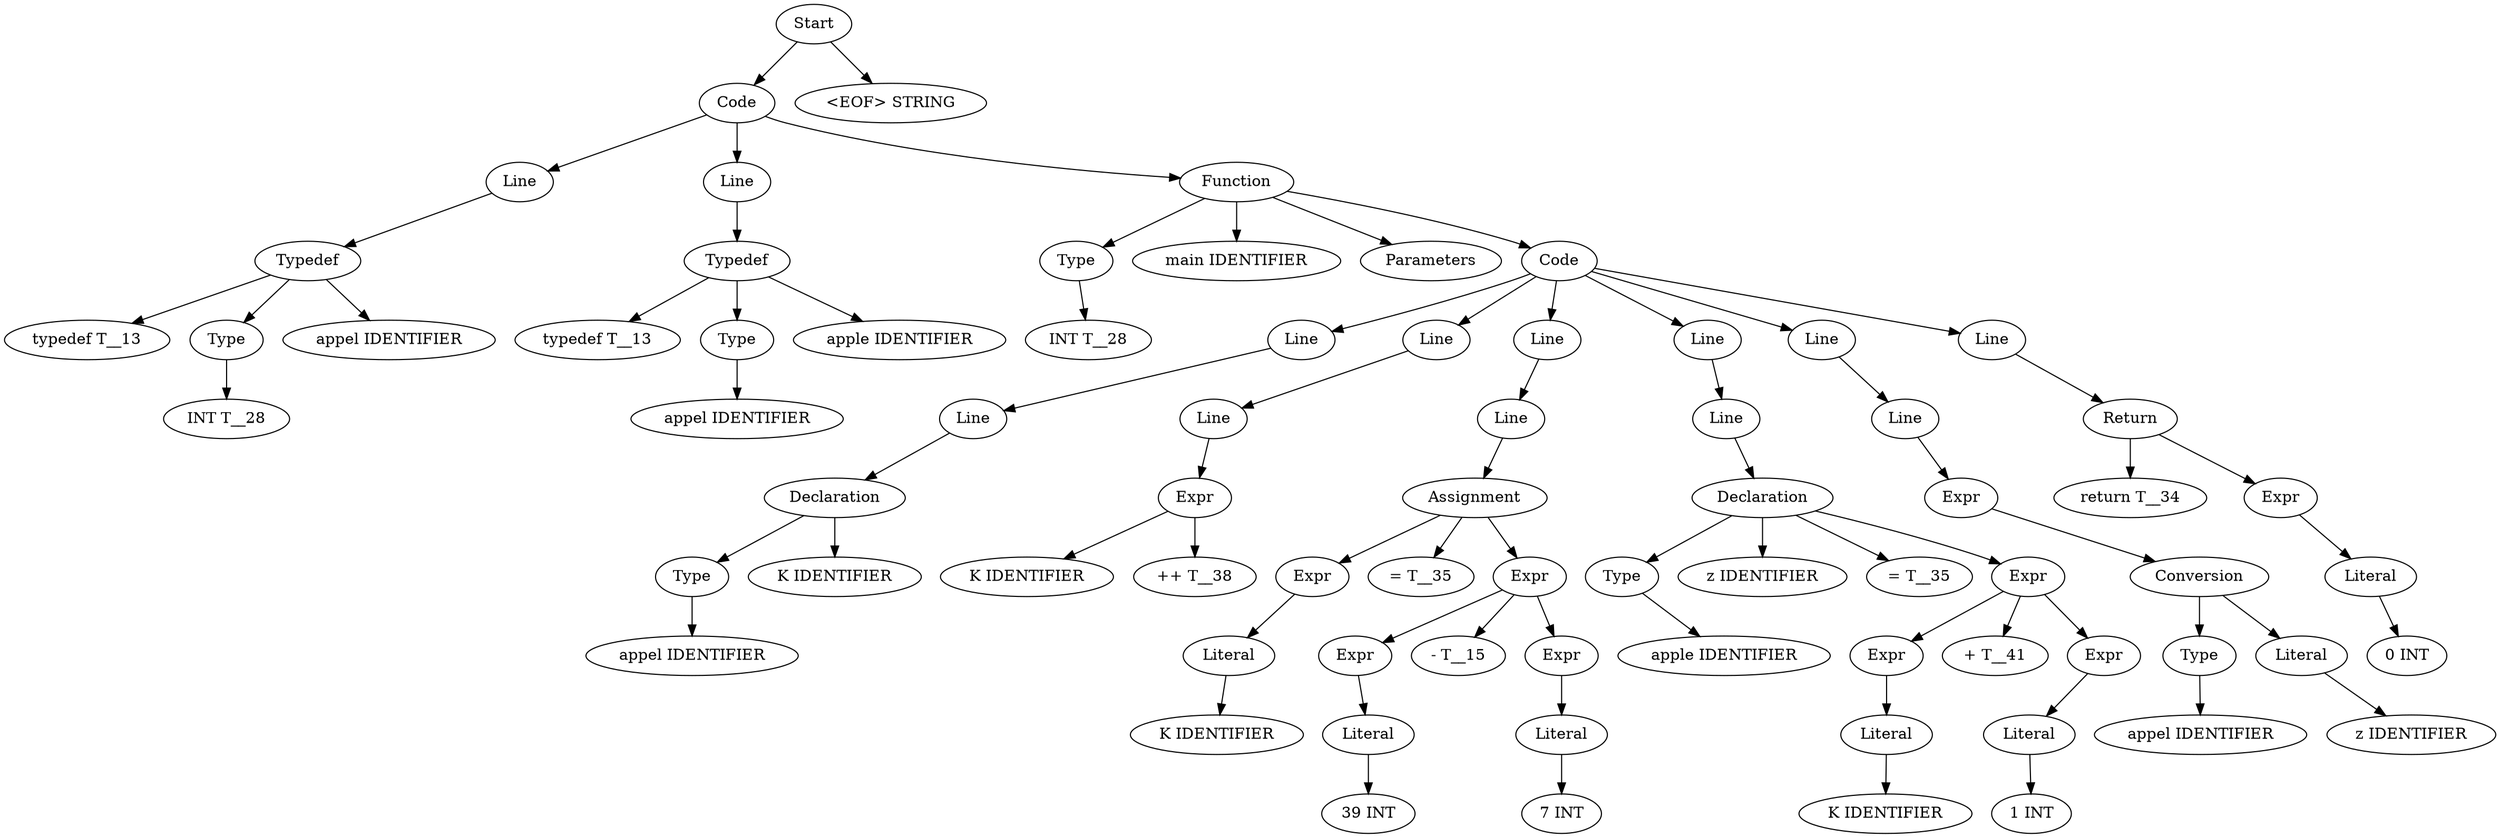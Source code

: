 digraph AST {
  "125809038937872" [label="Start"];
  "125809038937872" -> "125809038938064";
  "125809038937872" -> "125809038940848";
  "125809038938064" [label="Code"];
  "125809038938064" -> "125809038943968";
  "125809038938064" -> "125809038940368";
  "125809038938064" -> "125809038944112";
  "125809038943968" [label="Line"];
  "125809038943968" -> "125809038941616";
  "125809038941616" [label="Typedef"];
  "125809038941616" -> "125809038943824";
  "125809038941616" -> "125809038942864";
  "125809038941616" -> "125809038940176";
  "125809038943824" [label="typedef T__13"];
  "125809038942864" [label="Type"];
  "125809038942864" -> "125809038939648";
  "125809038939648" [label="INT T__28"];
  "125809038940176" [label="appel IDENTIFIER"];
  "125809038940368" [label="Line"];
  "125809038940368" -> "125809038941376";
  "125809038941376" [label="Typedef"];
  "125809038941376" -> "125809038937536";
  "125809038941376" -> "125809038939456";
  "125809038941376" -> "125809038939216";
  "125809038937536" [label="typedef T__13"];
  "125809038939456" [label="Type"];
  "125809038939456" -> "125809038946224";
  "125809038946224" [label="appel IDENTIFIER"];
  "125809038939216" [label="apple IDENTIFIER"];
  "125809038944112" [label="Function"];
  "125809038944112" -> "125809038944400";
  "125809038944112" -> "125809038934656";
  "125809038944112" -> "125809038937920";
  "125809038944112" -> "125809038938880";
  "125809038944400" [label="Type"];
  "125809038944400" -> "125809038946656";
  "125809038946656" [label="INT T__28"];
  "125809038934656" [label="main IDENTIFIER"];
  "125809038937920" [label="Parameters"];
  "125809038938880" [label="Code"];
  "125809038938880" -> "125809038946944";
  "125809038938880" -> "125809038936768";
  "125809038938880" -> "125809038945648";
  "125809038938880" -> "125809038947472";
  "125809038938880" -> "125809038948960";
  "125809038938880" -> "125809038947856";
  "125809038946944" [label="Line"];
  "125809038946944" -> "125809038945312";
  "125809038945312" [label="Line"];
  "125809038945312" -> "125809038938160";
  "125809038938160" [label="Declaration"];
  "125809038938160" -> "125809038936672";
  "125809038938160" -> "125809038946608";
  "125809038936672" [label="Type"];
  "125809038936672" -> "125809038938352";
  "125809038938352" [label="appel IDENTIFIER"];
  "125809038946608" [label="K IDENTIFIER"];
  "125809038936768" [label="Line"];
  "125809038936768" -> "125809038937152";
  "125809038937152" [label="Line"];
  "125809038937152" -> "125809038936864";
  "125809038936864" [label="Expr"];
  "125809038936864" -> "125809038936240";
  "125809038936864" -> "125809038939024";
  "125809038936240" [label="K IDENTIFIER"];
  "125809038939024" [label="++ T__38"];
  "125809038945648" [label="Line"];
  "125809038945648" -> "125809038938496";
  "125809038938496" [label="Line"];
  "125809038938496" -> "125809038937584";
  "125809038937584" [label="Assignment"];
  "125809038937584" -> "125809038948528";
  "125809038937584" -> "125809038947952";
  "125809038937584" -> "125809038943920";
  "125809038948528" [label="Expr"];
  "125809038948528" -> "125809038948288";
  "125809038948288" [label="Literal"];
  "125809038948288" -> "125809038948000";
  "125809038948000" [label="K IDENTIFIER"];
  "125809038947952" [label="= T__35"];
  "125809038943920" [label="Expr"];
  "125809038943920" -> "125809038934848";
  "125809038943920" -> "125809038940800";
  "125809038943920" -> "125809038934800";
  "125809038934848" [label="Expr"];
  "125809038934848" -> "125809038940992";
  "125809038940992" [label="Literal"];
  "125809038940992" -> "125809038942672";
  "125809038942672" [label="39 INT"];
  "125809038940800" [label="- T__15"];
  "125809038934800" [label="Expr"];
  "125809038934800" -> "125809038946896";
  "125809038946896" [label="Literal"];
  "125809038946896" -> "125809038934944";
  "125809038934944" [label="7 INT"];
  "125809038947472" [label="Line"];
  "125809038947472" -> "125809038934128";
  "125809038934128" [label="Line"];
  "125809038934128" -> "125809038934464";
  "125809038934464" [label="Declaration"];
  "125809038934464" -> "125809038934224";
  "125809038934464" -> "125809038941088";
  "125809038934464" -> "125809038945888";
  "125809038934464" -> "125809038946512";
  "125809038934224" [label="Type"];
  "125809038934224" -> "125809038944304";
  "125809038944304" [label="apple IDENTIFIER"];
  "125809038941088" [label="z IDENTIFIER"];
  "125809038945888" [label="= T__35"];
  "125809038946512" [label="Expr"];
  "125809038946512" -> "125809038945600";
  "125809038946512" -> "125809038942576";
  "125809038946512" -> "125809038935616";
  "125809038945600" [label="Expr"];
  "125809038945600" -> "125809038934704";
  "125809038934704" [label="Literal"];
  "125809038934704" -> "125809038949104";
  "125809038949104" [label="K IDENTIFIER"];
  "125809038942576" [label="+ T__41"];
  "125809038935616" [label="Expr"];
  "125809038935616" -> "125809038948864";
  "125809038948864" [label="Literal"];
  "125809038948864" -> "125809038950064";
  "125809038950064" [label="1 INT"];
  "125809038948960" [label="Line"];
  "125809038948960" -> "125809038949296";
  "125809038949296" [label="Line"];
  "125809038949296" -> "125809038949872";
  "125809038949872" [label="Expr"];
  "125809038949872" -> "125809038950112";
  "125809038950112" [label="Conversion"];
  "125809038950112" -> "125809038950016";
  "125809038950112" -> "125809038948816";
  "125809038950016" [label="Type"];
  "125809038950016" -> "125809038942336";
  "125809038942336" [label="appel IDENTIFIER"];
  "125809038948816" [label="Literal"];
  "125809038948816" -> "125809038948048";
  "125809038948048" [label="z IDENTIFIER"];
  "125809038947856" [label="Line"];
  "125809038947856" -> "125809038945696";
  "125809038945696" [label="Return"];
  "125809038945696" -> "125809038946368";
  "125809038945696" -> "125809038946272";
  "125809038946368" [label="return T__34"];
  "125809038946272" [label="Expr"];
  "125809038946272" -> "125809038945936";
  "125809038945936" [label="Literal"];
  "125809038945936" -> "125809038944976";
  "125809038944976" [label="0 INT"];
  "125809038940848" [label="<EOF> STRING"];
}

